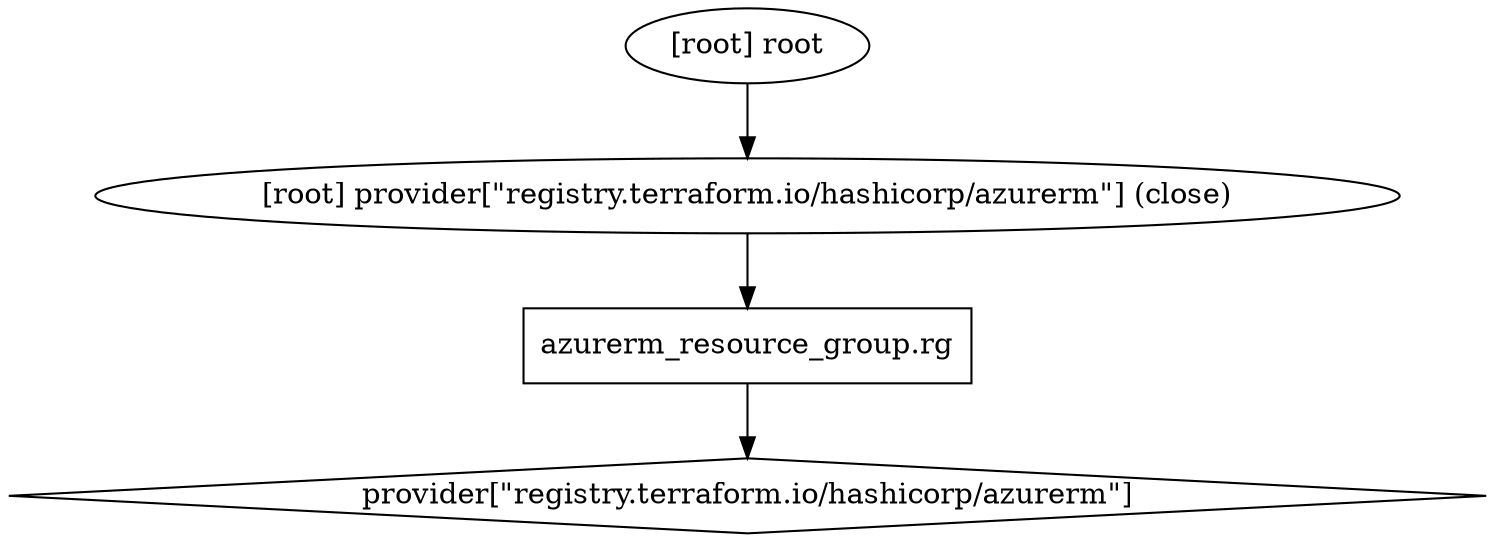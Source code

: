 digraph {
	compound = "true"
	newrank = "true"
	subgraph "root" {
		"[root] azurerm_resource_group.rg (expand)" [label = "azurerm_resource_group.rg", shape = "box"]
		"[root] provider[\"registry.terraform.io/hashicorp/azurerm\"]" [label = "provider[\"registry.terraform.io/hashicorp/azurerm\"]", shape = "diamond"]
		"[root] azurerm_resource_group.rg (expand)" -> "[root] provider[\"registry.terraform.io/hashicorp/azurerm\"]"
		"[root] provider[\"registry.terraform.io/hashicorp/azurerm\"] (close)" -> "[root] azurerm_resource_group.rg (expand)"
		"[root] root" -> "[root] provider[\"registry.terraform.io/hashicorp/azurerm\"] (close)"
	}
}

